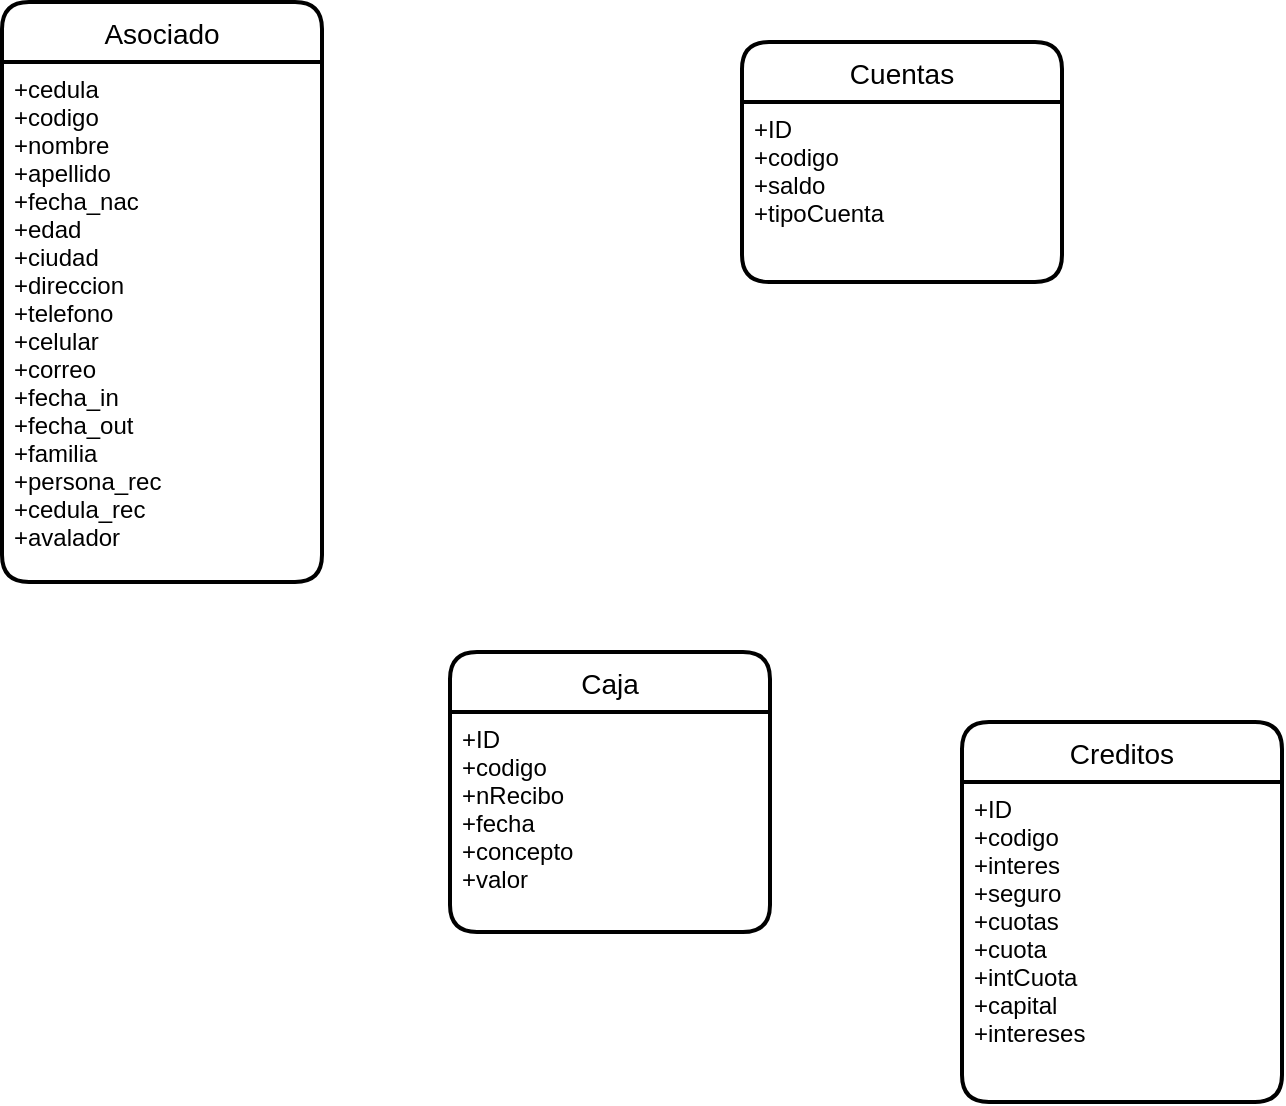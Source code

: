 <mxfile version="14.9.8" type="github">
  <diagram id="Asg4t91BoBA0pmLis922" name="Page-1">
    <mxGraphModel dx="703" dy="839" grid="1" gridSize="10" guides="1" tooltips="1" connect="1" arrows="1" fold="1" page="1" pageScale="1" pageWidth="827" pageHeight="1169" math="0" shadow="0">
      <root>
        <mxCell id="0" />
        <mxCell id="1" parent="0" />
        <mxCell id="r9OYmFzAwWM_W3pXWBBk-1" value="Asociado" style="swimlane;childLayout=stackLayout;horizontal=1;startSize=30;horizontalStack=0;rounded=1;fontSize=14;fontStyle=0;strokeWidth=2;resizeParent=0;resizeLast=1;shadow=0;dashed=0;align=center;" vertex="1" parent="1">
          <mxGeometry x="30" y="120" width="160" height="290" as="geometry" />
        </mxCell>
        <mxCell id="r9OYmFzAwWM_W3pXWBBk-2" value="+cedula&#xa;+codigo&#xa;+nombre&#xa;+apellido&#xa;+fecha_nac&#xa;+edad&#xa;+ciudad&#xa;+direccion&#xa;+telefono&#xa;+celular&#xa;+correo&#xa;+fecha_in&#xa;+fecha_out&#xa;+familia&#xa;+persona_rec&#xa;+cedula_rec&#xa;+avalador&#xa;" style="align=left;strokeColor=none;fillColor=none;spacingLeft=4;fontSize=12;verticalAlign=top;resizable=0;rotatable=0;part=1;" vertex="1" parent="r9OYmFzAwWM_W3pXWBBk-1">
          <mxGeometry y="30" width="160" height="260" as="geometry" />
        </mxCell>
        <mxCell id="r9OYmFzAwWM_W3pXWBBk-5" value="Cuentas" style="swimlane;childLayout=stackLayout;horizontal=1;startSize=30;horizontalStack=0;rounded=1;fontSize=14;fontStyle=0;strokeWidth=2;resizeParent=0;resizeLast=1;shadow=0;dashed=0;align=center;" vertex="1" parent="1">
          <mxGeometry x="400" y="140" width="160" height="120" as="geometry" />
        </mxCell>
        <mxCell id="r9OYmFzAwWM_W3pXWBBk-6" value="+ID&#xa;+codigo&#xa;+saldo&#xa;+tipoCuenta&#xa;" style="align=left;strokeColor=none;fillColor=none;spacingLeft=4;fontSize=12;verticalAlign=top;resizable=0;rotatable=0;part=1;" vertex="1" parent="r9OYmFzAwWM_W3pXWBBk-5">
          <mxGeometry y="30" width="160" height="90" as="geometry" />
        </mxCell>
        <mxCell id="r9OYmFzAwWM_W3pXWBBk-7" value="Creditos" style="swimlane;childLayout=stackLayout;horizontal=1;startSize=30;horizontalStack=0;rounded=1;fontSize=14;fontStyle=0;strokeWidth=2;resizeParent=0;resizeLast=1;shadow=0;dashed=0;align=center;" vertex="1" parent="1">
          <mxGeometry x="510" y="480" width="160" height="190" as="geometry" />
        </mxCell>
        <mxCell id="r9OYmFzAwWM_W3pXWBBk-8" value="+ID&#xa;+codigo&#xa;+interes&#xa;+seguro&#xa;+cuotas&#xa;+cuota&#xa;+intCuota&#xa;+capital&#xa;+intereses" style="align=left;strokeColor=none;fillColor=none;spacingLeft=4;fontSize=12;verticalAlign=top;resizable=0;rotatable=0;part=1;" vertex="1" parent="r9OYmFzAwWM_W3pXWBBk-7">
          <mxGeometry y="30" width="160" height="160" as="geometry" />
        </mxCell>
        <mxCell id="r9OYmFzAwWM_W3pXWBBk-9" value="Caja" style="swimlane;childLayout=stackLayout;horizontal=1;startSize=30;horizontalStack=0;rounded=1;fontSize=14;fontStyle=0;strokeWidth=2;resizeParent=0;resizeLast=1;shadow=0;dashed=0;align=center;" vertex="1" parent="1">
          <mxGeometry x="254" y="445" width="160" height="140" as="geometry" />
        </mxCell>
        <mxCell id="r9OYmFzAwWM_W3pXWBBk-10" value="+ID&#xa;+codigo&#xa;+nRecibo&#xa;+fecha&#xa;+concepto&#xa;+valor" style="align=left;strokeColor=none;fillColor=none;spacingLeft=4;fontSize=12;verticalAlign=top;resizable=0;rotatable=0;part=1;" vertex="1" parent="r9OYmFzAwWM_W3pXWBBk-9">
          <mxGeometry y="30" width="160" height="110" as="geometry" />
        </mxCell>
      </root>
    </mxGraphModel>
  </diagram>
</mxfile>
